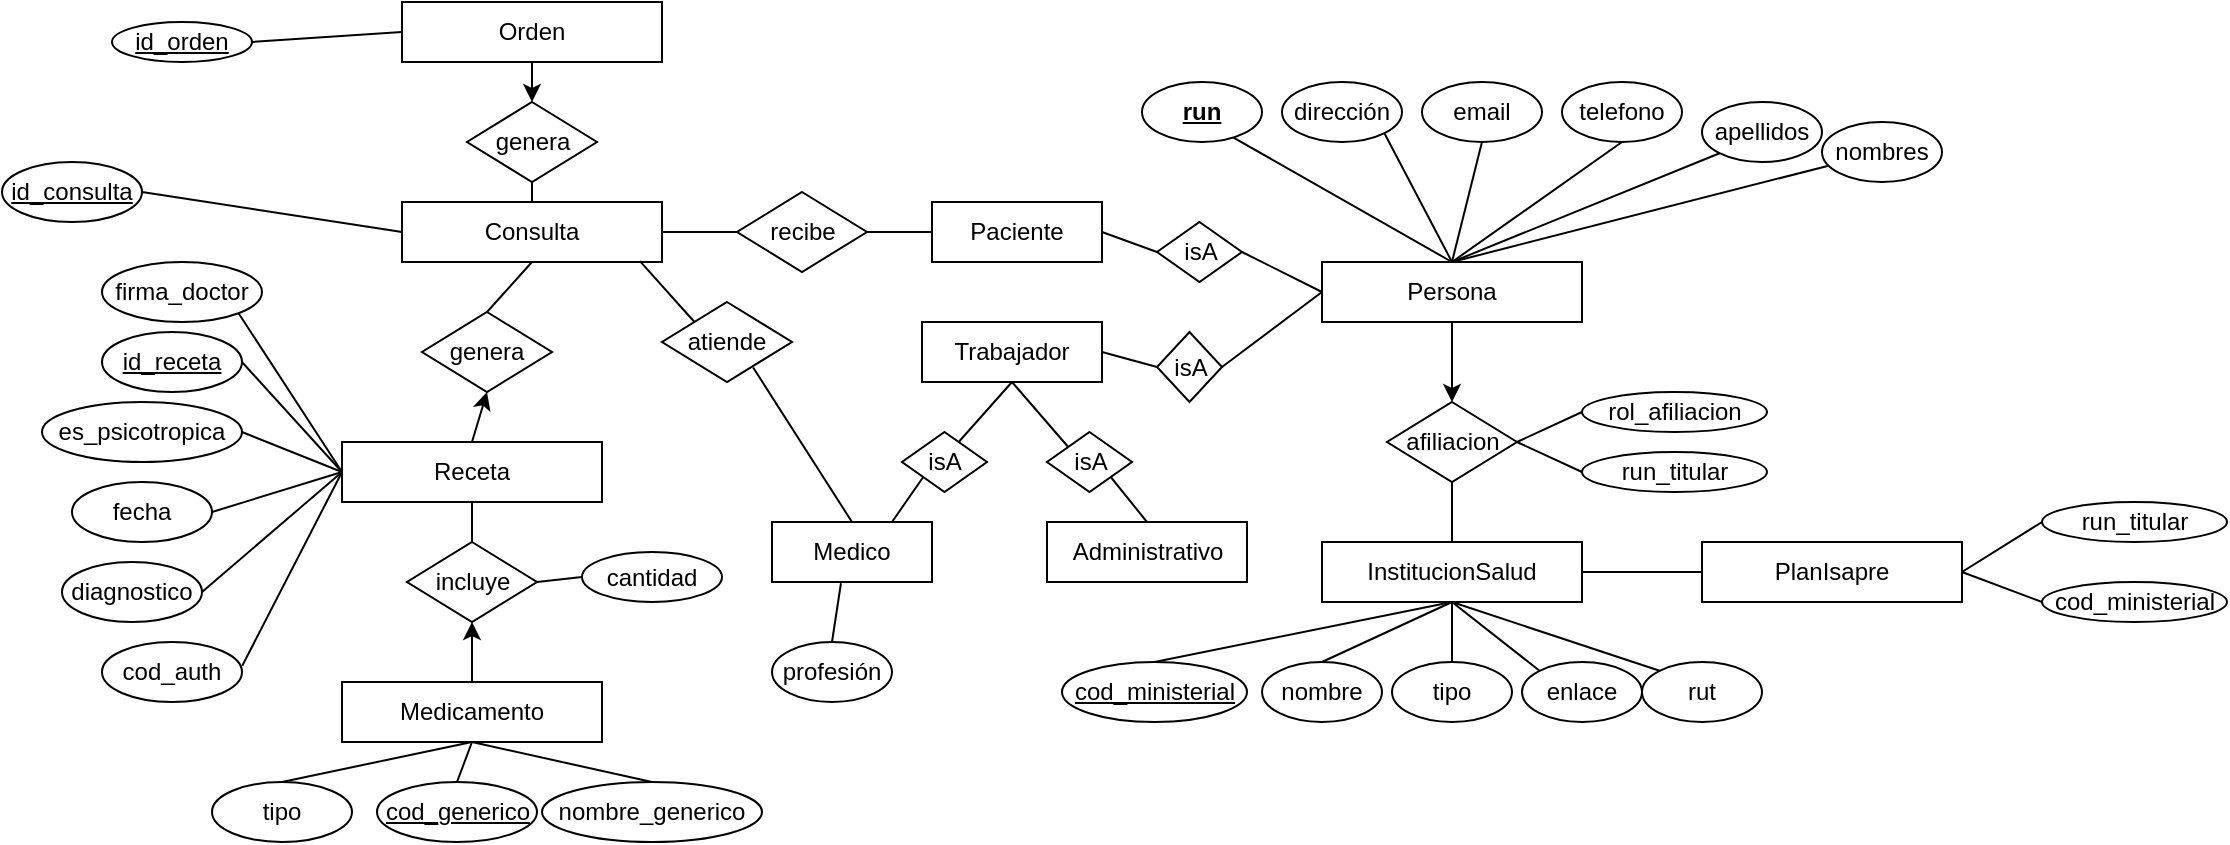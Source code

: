 <mxfile version="28.2.0">
  <diagram name="Page-1" id="DN524RMUwQ7WPgMqwbZE">
    <mxGraphModel dx="1664" dy="1524" grid="1" gridSize="10" guides="1" tooltips="1" connect="1" arrows="1" fold="1" page="1" pageScale="1" pageWidth="850" pageHeight="1100" math="0" shadow="0">
      <root>
        <mxCell id="0" />
        <mxCell id="1" parent="0" />
        <mxCell id="L2retvXBdDTu2Oa6Wr-E-1" value="Persona" style="rounded=0;whiteSpace=wrap;html=1;" vertex="1" parent="1">
          <mxGeometry x="330" y="110" width="130" height="30" as="geometry" />
        </mxCell>
        <mxCell id="L2retvXBdDTu2Oa6Wr-E-2" value="" style="endArrow=none;html=1;rounded=0;exitX=0.5;exitY=0;exitDx=0;exitDy=0;" edge="1" parent="1" source="L2retvXBdDTu2Oa6Wr-E-1" target="L2retvXBdDTu2Oa6Wr-E-3">
          <mxGeometry width="50" height="50" relative="1" as="geometry">
            <mxPoint x="500" y="250" as="sourcePoint" />
            <mxPoint x="620" y="80" as="targetPoint" />
          </mxGeometry>
        </mxCell>
        <mxCell id="L2retvXBdDTu2Oa6Wr-E-3" value="nombres" style="ellipse;whiteSpace=wrap;html=1;" vertex="1" parent="1">
          <mxGeometry x="580" y="40" width="60" height="30" as="geometry" />
        </mxCell>
        <mxCell id="L2retvXBdDTu2Oa6Wr-E-4" value="" style="endArrow=none;html=1;rounded=0;exitX=0.5;exitY=0;exitDx=0;exitDy=0;entryX=0;entryY=1;entryDx=0;entryDy=0;" edge="1" parent="1" source="L2retvXBdDTu2Oa6Wr-E-1" target="L2retvXBdDTu2Oa6Wr-E-5">
          <mxGeometry width="50" height="50" relative="1" as="geometry">
            <mxPoint x="430" y="115" as="sourcePoint" />
            <mxPoint x="510" y="70" as="targetPoint" />
          </mxGeometry>
        </mxCell>
        <mxCell id="L2retvXBdDTu2Oa6Wr-E-5" value="apellidos" style="ellipse;whiteSpace=wrap;html=1;" vertex="1" parent="1">
          <mxGeometry x="520" y="30" width="60" height="30" as="geometry" />
        </mxCell>
        <mxCell id="L2retvXBdDTu2Oa6Wr-E-6" value="" style="endArrow=none;html=1;rounded=0;exitX=0.5;exitY=0;exitDx=0;exitDy=0;entryX=0.5;entryY=1;entryDx=0;entryDy=0;" edge="1" parent="1" source="L2retvXBdDTu2Oa6Wr-E-1" target="L2retvXBdDTu2Oa6Wr-E-11">
          <mxGeometry width="50" height="50" relative="1" as="geometry">
            <mxPoint x="440" y="210" as="sourcePoint" />
            <mxPoint x="420" y="70" as="targetPoint" />
          </mxGeometry>
        </mxCell>
        <mxCell id="L2retvXBdDTu2Oa6Wr-E-7" value="" style="endArrow=none;html=1;rounded=0;exitX=0.5;exitY=0;exitDx=0;exitDy=0;entryX=1;entryY=1;entryDx=0;entryDy=0;" edge="1" parent="1" source="L2retvXBdDTu2Oa6Wr-E-1" target="L2retvXBdDTu2Oa6Wr-E-13">
          <mxGeometry width="50" height="50" relative="1" as="geometry">
            <mxPoint x="520" y="260" as="sourcePoint" />
            <mxPoint x="645" y="220" as="targetPoint" />
          </mxGeometry>
        </mxCell>
        <mxCell id="L2retvXBdDTu2Oa6Wr-E-8" value="" style="endArrow=none;html=1;rounded=0;exitX=0.5;exitY=0;exitDx=0;exitDy=0;entryX=0.755;entryY=0.918;entryDx=0;entryDy=0;entryPerimeter=0;" edge="1" parent="1" source="L2retvXBdDTu2Oa6Wr-E-1" target="L2retvXBdDTu2Oa6Wr-E-15">
          <mxGeometry width="50" height="50" relative="1" as="geometry">
            <mxPoint x="480" y="280" as="sourcePoint" />
            <mxPoint x="200" y="70" as="targetPoint" />
          </mxGeometry>
        </mxCell>
        <mxCell id="L2retvXBdDTu2Oa6Wr-E-9" value="" style="endArrow=none;html=1;rounded=0;exitX=0.431;exitY=1.021;exitDx=0;exitDy=0;entryX=0.5;entryY=0;entryDx=0;entryDy=0;exitPerimeter=0;" edge="1" parent="1" source="L2retvXBdDTu2Oa6Wr-E-22" target="L2retvXBdDTu2Oa6Wr-E-14">
          <mxGeometry width="50" height="50" relative="1" as="geometry">
            <mxPoint x="480" y="280" as="sourcePoint" />
            <mxPoint x="605" y="240" as="targetPoint" />
          </mxGeometry>
        </mxCell>
        <mxCell id="L2retvXBdDTu2Oa6Wr-E-10" value="" style="endArrow=none;html=1;rounded=0;exitX=0.5;exitY=0;exitDx=0;exitDy=0;entryX=0.5;entryY=1;entryDx=0;entryDy=0;" edge="1" parent="1" source="L2retvXBdDTu2Oa6Wr-E-1" target="L2retvXBdDTu2Oa6Wr-E-12">
          <mxGeometry width="50" height="50" relative="1" as="geometry">
            <mxPoint x="400" y="290" as="sourcePoint" />
            <mxPoint x="370" y="60" as="targetPoint" />
          </mxGeometry>
        </mxCell>
        <mxCell id="L2retvXBdDTu2Oa6Wr-E-11" value="telefono" style="ellipse;whiteSpace=wrap;html=1;" vertex="1" parent="1">
          <mxGeometry x="450" y="20" width="60" height="30" as="geometry" />
        </mxCell>
        <mxCell id="L2retvXBdDTu2Oa6Wr-E-12" value="email" style="ellipse;whiteSpace=wrap;html=1;" vertex="1" parent="1">
          <mxGeometry x="380" y="20" width="60" height="30" as="geometry" />
        </mxCell>
        <mxCell id="L2retvXBdDTu2Oa6Wr-E-13" value="dirección" style="ellipse;whiteSpace=wrap;html=1;" vertex="1" parent="1">
          <mxGeometry x="310" y="20" width="60" height="30" as="geometry" />
        </mxCell>
        <mxCell id="L2retvXBdDTu2Oa6Wr-E-14" value="profesión" style="ellipse;whiteSpace=wrap;html=1;" vertex="1" parent="1">
          <mxGeometry x="55" y="300" width="60" height="30" as="geometry" />
        </mxCell>
        <mxCell id="L2retvXBdDTu2Oa6Wr-E-15" value="&lt;b&gt;&lt;u&gt;run&lt;/u&gt;&lt;/b&gt;" style="ellipse;whiteSpace=wrap;html=1;" vertex="1" parent="1">
          <mxGeometry x="240" y="20" width="60" height="30" as="geometry" />
        </mxCell>
        <mxCell id="L2retvXBdDTu2Oa6Wr-E-16" value="" style="endArrow=none;html=1;rounded=0;entryX=0;entryY=0.5;entryDx=0;entryDy=0;exitX=1;exitY=0.5;exitDx=0;exitDy=0;" edge="1" parent="1" source="L2retvXBdDTu2Oa6Wr-E-122" target="L2retvXBdDTu2Oa6Wr-E-1">
          <mxGeometry width="50" height="50" relative="1" as="geometry">
            <mxPoint x="310" y="190" as="sourcePoint" />
            <mxPoint x="780" y="160" as="targetPoint" />
          </mxGeometry>
        </mxCell>
        <mxCell id="L2retvXBdDTu2Oa6Wr-E-17" value="Trabajador" style="rounded=0;whiteSpace=wrap;html=1;" vertex="1" parent="1">
          <mxGeometry x="130" y="140" width="90" height="30" as="geometry" />
        </mxCell>
        <mxCell id="L2retvXBdDTu2Oa6Wr-E-18" value="" style="endArrow=none;html=1;rounded=0;entryX=0;entryY=0.5;entryDx=0;entryDy=0;exitX=1;exitY=0.5;exitDx=0;exitDy=0;" edge="1" parent="1" source="L2retvXBdDTu2Oa6Wr-E-120" target="L2retvXBdDTu2Oa6Wr-E-1">
          <mxGeometry width="50" height="50" relative="1" as="geometry">
            <mxPoint x="480" y="190" as="sourcePoint" />
            <mxPoint x="575" y="160" as="targetPoint" />
          </mxGeometry>
        </mxCell>
        <mxCell id="L2retvXBdDTu2Oa6Wr-E-19" value="Paciente" style="rounded=0;whiteSpace=wrap;html=1;" vertex="1" parent="1">
          <mxGeometry x="135" y="80" width="85" height="30" as="geometry" />
        </mxCell>
        <mxCell id="L2retvXBdDTu2Oa6Wr-E-21" value="" style="endArrow=none;html=1;rounded=0;exitX=0;exitY=0;exitDx=0;exitDy=0;entryX=0.5;entryY=1;entryDx=0;entryDy=0;" edge="1" parent="1" source="L2retvXBdDTu2Oa6Wr-E-126" target="L2retvXBdDTu2Oa6Wr-E-17">
          <mxGeometry width="50" height="50" relative="1" as="geometry">
            <mxPoint x="380" y="250" as="sourcePoint" />
            <mxPoint x="180" y="200" as="targetPoint" />
          </mxGeometry>
        </mxCell>
        <mxCell id="L2retvXBdDTu2Oa6Wr-E-22" value="Medico" style="rounded=0;whiteSpace=wrap;html=1;" vertex="1" parent="1">
          <mxGeometry x="55" y="240" width="80" height="30" as="geometry" />
        </mxCell>
        <mxCell id="L2retvXBdDTu2Oa6Wr-E-23" value="Administrativo" style="rounded=0;whiteSpace=wrap;html=1;" vertex="1" parent="1">
          <mxGeometry x="192.5" y="240" width="100" height="30" as="geometry" />
        </mxCell>
        <mxCell id="L2retvXBdDTu2Oa6Wr-E-24" value="" style="endArrow=none;html=1;rounded=0;entryX=0.5;entryY=1;entryDx=0;entryDy=0;exitX=0.75;exitY=0;exitDx=0;exitDy=0;" edge="1" parent="1" source="L2retvXBdDTu2Oa6Wr-E-124" target="L2retvXBdDTu2Oa6Wr-E-17">
          <mxGeometry width="50" height="50" relative="1" as="geometry">
            <mxPoint x="333" y="250" as="sourcePoint" />
            <mxPoint x="290" y="220" as="targetPoint" />
          </mxGeometry>
        </mxCell>
        <mxCell id="L2retvXBdDTu2Oa6Wr-E-27" value="InstitucionSalud" style="rounded=0;whiteSpace=wrap;html=1;" vertex="1" parent="1">
          <mxGeometry x="330" y="250" width="130" height="30" as="geometry" />
        </mxCell>
        <mxCell id="L2retvXBdDTu2Oa6Wr-E-28" value="" style="endArrow=none;html=1;rounded=0;entryX=0.5;entryY=1;entryDx=0;entryDy=0;exitX=0.5;exitY=0;exitDx=0;exitDy=0;" edge="1" parent="1" source="L2retvXBdDTu2Oa6Wr-E-29" target="L2retvXBdDTu2Oa6Wr-E-27">
          <mxGeometry width="50" height="50" relative="1" as="geometry">
            <mxPoint x="290" y="260" as="sourcePoint" />
            <mxPoint x="400" y="320" as="targetPoint" />
          </mxGeometry>
        </mxCell>
        <mxCell id="L2retvXBdDTu2Oa6Wr-E-29" value="&lt;u&gt;cod_ministerial&lt;/u&gt;" style="ellipse;whiteSpace=wrap;html=1;" vertex="1" parent="1">
          <mxGeometry x="200" y="310" width="92.5" height="30" as="geometry" />
        </mxCell>
        <mxCell id="L2retvXBdDTu2Oa6Wr-E-30" value="nombre" style="ellipse;whiteSpace=wrap;html=1;" vertex="1" parent="1">
          <mxGeometry x="300" y="310" width="60" height="30" as="geometry" />
        </mxCell>
        <mxCell id="L2retvXBdDTu2Oa6Wr-E-31" value="tipo" style="ellipse;whiteSpace=wrap;html=1;" vertex="1" parent="1">
          <mxGeometry x="365" y="310" width="60" height="30" as="geometry" />
        </mxCell>
        <mxCell id="L2retvXBdDTu2Oa6Wr-E-32" value="enlace" style="ellipse;whiteSpace=wrap;html=1;" vertex="1" parent="1">
          <mxGeometry x="430" y="310" width="60" height="30" as="geometry" />
        </mxCell>
        <mxCell id="L2retvXBdDTu2Oa6Wr-E-33" value="rut" style="ellipse;whiteSpace=wrap;html=1;" vertex="1" parent="1">
          <mxGeometry x="490" y="310" width="60" height="30" as="geometry" />
        </mxCell>
        <mxCell id="L2retvXBdDTu2Oa6Wr-E-34" value="" style="endArrow=none;html=1;rounded=0;entryX=0.5;entryY=1;entryDx=0;entryDy=0;exitX=0.5;exitY=0;exitDx=0;exitDy=0;" edge="1" parent="1" source="L2retvXBdDTu2Oa6Wr-E-30" target="L2retvXBdDTu2Oa6Wr-E-27">
          <mxGeometry width="50" height="50" relative="1" as="geometry">
            <mxPoint x="410" y="270" as="sourcePoint" />
            <mxPoint x="550" y="250" as="targetPoint" />
          </mxGeometry>
        </mxCell>
        <mxCell id="L2retvXBdDTu2Oa6Wr-E-35" value="" style="endArrow=none;html=1;rounded=0;entryX=0.5;entryY=1;entryDx=0;entryDy=0;exitX=0.5;exitY=0;exitDx=0;exitDy=0;" edge="1" parent="1" source="L2retvXBdDTu2Oa6Wr-E-31" target="L2retvXBdDTu2Oa6Wr-E-27">
          <mxGeometry width="50" height="50" relative="1" as="geometry">
            <mxPoint x="370" y="260" as="sourcePoint" />
            <mxPoint x="425" y="240" as="targetPoint" />
          </mxGeometry>
        </mxCell>
        <mxCell id="L2retvXBdDTu2Oa6Wr-E-36" value="" style="endArrow=none;html=1;rounded=0;entryX=0.5;entryY=1;entryDx=0;entryDy=0;exitX=0;exitY=0;exitDx=0;exitDy=0;" edge="1" parent="1" source="L2retvXBdDTu2Oa6Wr-E-32" target="L2retvXBdDTu2Oa6Wr-E-27">
          <mxGeometry width="50" height="50" relative="1" as="geometry">
            <mxPoint x="445" y="260" as="sourcePoint" />
            <mxPoint x="430" y="240" as="targetPoint" />
          </mxGeometry>
        </mxCell>
        <mxCell id="L2retvXBdDTu2Oa6Wr-E-37" value="" style="endArrow=none;html=1;rounded=0;entryX=0.5;entryY=1;entryDx=0;entryDy=0;exitX=0;exitY=0;exitDx=0;exitDy=0;" edge="1" parent="1" source="L2retvXBdDTu2Oa6Wr-E-33" target="L2retvXBdDTu2Oa6Wr-E-27">
          <mxGeometry width="50" height="50" relative="1" as="geometry">
            <mxPoint x="514" y="274" as="sourcePoint" />
            <mxPoint x="450" y="250" as="targetPoint" />
          </mxGeometry>
        </mxCell>
        <mxCell id="L2retvXBdDTu2Oa6Wr-E-38" value="afiliacion" style="rhombus;whiteSpace=wrap;html=1;" vertex="1" parent="1">
          <mxGeometry x="362.5" y="180" width="65" height="40" as="geometry" />
        </mxCell>
        <mxCell id="L2retvXBdDTu2Oa6Wr-E-46" value="Consulta" style="rounded=0;whiteSpace=wrap;html=1;" vertex="1" parent="1">
          <mxGeometry x="-130" y="80" width="130" height="30" as="geometry" />
        </mxCell>
        <mxCell id="L2retvXBdDTu2Oa6Wr-E-48" value="&lt;u&gt;id_consulta&lt;/u&gt;" style="ellipse;whiteSpace=wrap;html=1;" vertex="1" parent="1">
          <mxGeometry x="-330" y="60" width="70" height="30" as="geometry" />
        </mxCell>
        <mxCell id="L2retvXBdDTu2Oa6Wr-E-52" value="atiende" style="rhombus;whiteSpace=wrap;html=1;" vertex="1" parent="1">
          <mxGeometry y="130" width="65" height="40" as="geometry" />
        </mxCell>
        <mxCell id="L2retvXBdDTu2Oa6Wr-E-53" value="" style="endArrow=none;html=1;rounded=0;entryX=0.701;entryY=0.818;entryDx=0;entryDy=0;exitX=0.5;exitY=0;exitDx=0;exitDy=0;entryPerimeter=0;" edge="1" parent="1" source="L2retvXBdDTu2Oa6Wr-E-22" target="L2retvXBdDTu2Oa6Wr-E-52">
          <mxGeometry width="50" height="50" relative="1" as="geometry">
            <mxPoint x="90" y="185" as="sourcePoint" />
            <mxPoint x="130" y="150" as="targetPoint" />
          </mxGeometry>
        </mxCell>
        <mxCell id="L2retvXBdDTu2Oa6Wr-E-54" value="" style="endArrow=none;html=1;rounded=0;entryX=0;entryY=0;entryDx=0;entryDy=0;exitX=0.915;exitY=0.986;exitDx=0;exitDy=0;exitPerimeter=0;" edge="1" parent="1" source="L2retvXBdDTu2Oa6Wr-E-46" target="L2retvXBdDTu2Oa6Wr-E-52">
          <mxGeometry width="50" height="50" relative="1" as="geometry">
            <mxPoint x="96" y="150" as="sourcePoint" />
            <mxPoint x="70" y="130" as="targetPoint" />
          </mxGeometry>
        </mxCell>
        <mxCell id="L2retvXBdDTu2Oa6Wr-E-56" value="recibe" style="rhombus;whiteSpace=wrap;html=1;" vertex="1" parent="1">
          <mxGeometry x="37.5" y="75" width="65" height="40" as="geometry" />
        </mxCell>
        <mxCell id="L2retvXBdDTu2Oa6Wr-E-57" value="" style="endArrow=none;html=1;rounded=0;entryX=1;entryY=0.5;entryDx=0;entryDy=0;exitX=0;exitY=0.5;exitDx=0;exitDy=0;" edge="1" parent="1" source="L2retvXBdDTu2Oa6Wr-E-19" target="L2retvXBdDTu2Oa6Wr-E-56">
          <mxGeometry width="50" height="50" relative="1" as="geometry">
            <mxPoint x="116" y="150" as="sourcePoint" />
            <mxPoint x="90" y="130" as="targetPoint" />
          </mxGeometry>
        </mxCell>
        <mxCell id="L2retvXBdDTu2Oa6Wr-E-58" value="" style="endArrow=none;html=1;rounded=0;entryX=0;entryY=0.5;entryDx=0;entryDy=0;exitX=1;exitY=0.5;exitDx=0;exitDy=0;" edge="1" parent="1" source="L2retvXBdDTu2Oa6Wr-E-46" target="L2retvXBdDTu2Oa6Wr-E-56">
          <mxGeometry width="50" height="50" relative="1" as="geometry">
            <mxPoint x="142" y="90" as="sourcePoint" />
            <mxPoint x="110" y="90" as="targetPoint" />
          </mxGeometry>
        </mxCell>
        <mxCell id="L2retvXBdDTu2Oa6Wr-E-59" value="" style="endArrow=none;html=1;rounded=0;exitX=1;exitY=0.5;exitDx=0;exitDy=0;entryX=0;entryY=0.5;entryDx=0;entryDy=0;" edge="1" parent="1" source="L2retvXBdDTu2Oa6Wr-E-48" target="L2retvXBdDTu2Oa6Wr-E-46">
          <mxGeometry width="50" height="50" relative="1" as="geometry">
            <mxPoint x="-108" y="109" as="sourcePoint" />
            <mxPoint x="-120" y="50" as="targetPoint" />
          </mxGeometry>
        </mxCell>
        <mxCell id="L2retvXBdDTu2Oa6Wr-E-63" value="Receta" style="rounded=0;whiteSpace=wrap;html=1;" vertex="1" parent="1">
          <mxGeometry x="-160" y="200" width="130" height="30" as="geometry" />
        </mxCell>
        <mxCell id="L2retvXBdDTu2Oa6Wr-E-64" value="" style="endArrow=none;html=1;rounded=0;exitX=1.002;exitY=0.395;exitDx=0;exitDy=0;entryX=0;entryY=0.5;entryDx=0;entryDy=0;exitPerimeter=0;" edge="1" parent="1" source="L2retvXBdDTu2Oa6Wr-E-71" target="L2retvXBdDTu2Oa6Wr-E-63">
          <mxGeometry width="50" height="50" relative="1" as="geometry">
            <mxPoint x="-130" y="300" as="sourcePoint" />
            <mxPoint x="-90" y="260" as="targetPoint" />
          </mxGeometry>
        </mxCell>
        <mxCell id="L2retvXBdDTu2Oa6Wr-E-65" value="&lt;u&gt;id_receta&lt;/u&gt;" style="ellipse;whiteSpace=wrap;html=1;" vertex="1" parent="1">
          <mxGeometry x="-280" y="145" width="70" height="30" as="geometry" />
        </mxCell>
        <mxCell id="L2retvXBdDTu2Oa6Wr-E-68" value="fecha" style="ellipse;whiteSpace=wrap;html=1;" vertex="1" parent="1">
          <mxGeometry x="-295" y="220" width="70" height="30" as="geometry" />
        </mxCell>
        <mxCell id="L2retvXBdDTu2Oa6Wr-E-69" value="diagnostico" style="ellipse;whiteSpace=wrap;html=1;" vertex="1" parent="1">
          <mxGeometry x="-300" y="260" width="70" height="30" as="geometry" />
        </mxCell>
        <mxCell id="L2retvXBdDTu2Oa6Wr-E-70" value="es_psicotropica" style="ellipse;whiteSpace=wrap;html=1;" vertex="1" parent="1">
          <mxGeometry x="-310" y="180" width="100" height="30" as="geometry" />
        </mxCell>
        <mxCell id="L2retvXBdDTu2Oa6Wr-E-71" value="cod_auth" style="ellipse;whiteSpace=wrap;html=1;" vertex="1" parent="1">
          <mxGeometry x="-280" y="300" width="70" height="30" as="geometry" />
        </mxCell>
        <mxCell id="L2retvXBdDTu2Oa6Wr-E-72" value="firma_doctor" style="ellipse;whiteSpace=wrap;html=1;" vertex="1" parent="1">
          <mxGeometry x="-280" y="110" width="80" height="30" as="geometry" />
        </mxCell>
        <mxCell id="L2retvXBdDTu2Oa6Wr-E-73" value="Medicamento" style="rounded=0;whiteSpace=wrap;html=1;" vertex="1" parent="1">
          <mxGeometry x="-160" y="320" width="130" height="30" as="geometry" />
        </mxCell>
        <mxCell id="L2retvXBdDTu2Oa6Wr-E-74" value="&lt;u&gt;cod_generico&lt;/u&gt;" style="ellipse;whiteSpace=wrap;html=1;" vertex="1" parent="1">
          <mxGeometry x="-142.5" y="370" width="80" height="30" as="geometry" />
        </mxCell>
        <mxCell id="L2retvXBdDTu2Oa6Wr-E-75" value="nombre_generico" style="ellipse;whiteSpace=wrap;html=1;" vertex="1" parent="1">
          <mxGeometry x="-60" y="370" width="110" height="30" as="geometry" />
        </mxCell>
        <mxCell id="L2retvXBdDTu2Oa6Wr-E-76" value="tipo" style="ellipse;whiteSpace=wrap;html=1;" vertex="1" parent="1">
          <mxGeometry x="-225" y="370" width="70" height="30" as="geometry" />
        </mxCell>
        <mxCell id="L2retvXBdDTu2Oa6Wr-E-77" value="genera" style="rhombus;whiteSpace=wrap;html=1;" vertex="1" parent="1">
          <mxGeometry x="-120" y="135" width="65" height="40" as="geometry" />
        </mxCell>
        <mxCell id="L2retvXBdDTu2Oa6Wr-E-78" value="" style="endArrow=none;html=1;rounded=0;exitX=0.5;exitY=1;exitDx=0;exitDy=0;entryX=0.5;entryY=0;entryDx=0;entryDy=0;" edge="1" parent="1" source="L2retvXBdDTu2Oa6Wr-E-46" target="L2retvXBdDTu2Oa6Wr-E-77">
          <mxGeometry width="50" height="50" relative="1" as="geometry">
            <mxPoint x="-80" y="210" as="sourcePoint" />
            <mxPoint x="-45" y="140" as="targetPoint" />
          </mxGeometry>
        </mxCell>
        <mxCell id="L2retvXBdDTu2Oa6Wr-E-80" value="" style="endArrow=none;html=1;rounded=0;exitX=1;exitY=0.5;exitDx=0;exitDy=0;entryX=0;entryY=0.5;entryDx=0;entryDy=0;" edge="1" parent="1" source="L2retvXBdDTu2Oa6Wr-E-69" target="L2retvXBdDTu2Oa6Wr-E-63">
          <mxGeometry width="50" height="50" relative="1" as="geometry">
            <mxPoint x="-150" y="367" as="sourcePoint" />
            <mxPoint x="-100" y="270" as="targetPoint" />
          </mxGeometry>
        </mxCell>
        <mxCell id="L2retvXBdDTu2Oa6Wr-E-81" value="" style="endArrow=none;html=1;rounded=0;exitX=1;exitY=0.5;exitDx=0;exitDy=0;entryX=0;entryY=0.5;entryDx=0;entryDy=0;" edge="1" parent="1" source="L2retvXBdDTu2Oa6Wr-E-68" target="L2retvXBdDTu2Oa6Wr-E-63">
          <mxGeometry width="50" height="50" relative="1" as="geometry">
            <mxPoint x="-200" y="280" as="sourcePoint" />
            <mxPoint x="-130" y="220" as="targetPoint" />
          </mxGeometry>
        </mxCell>
        <mxCell id="L2retvXBdDTu2Oa6Wr-E-82" value="" style="endArrow=none;html=1;rounded=0;exitX=1;exitY=0.5;exitDx=0;exitDy=0;entryX=0;entryY=0.5;entryDx=0;entryDy=0;" edge="1" parent="1" source="L2retvXBdDTu2Oa6Wr-E-70" target="L2retvXBdDTu2Oa6Wr-E-63">
          <mxGeometry width="50" height="50" relative="1" as="geometry">
            <mxPoint x="-180" y="210" as="sourcePoint" />
            <mxPoint x="-115" y="190" as="targetPoint" />
          </mxGeometry>
        </mxCell>
        <mxCell id="L2retvXBdDTu2Oa6Wr-E-83" value="" style="endArrow=none;html=1;rounded=0;exitX=1;exitY=0.5;exitDx=0;exitDy=0;entryX=0;entryY=0.5;entryDx=0;entryDy=0;" edge="1" parent="1" source="L2retvXBdDTu2Oa6Wr-E-65" target="L2retvXBdDTu2Oa6Wr-E-63">
          <mxGeometry width="50" height="50" relative="1" as="geometry">
            <mxPoint x="-180" y="180" as="sourcePoint" />
            <mxPoint x="-130" y="200" as="targetPoint" />
          </mxGeometry>
        </mxCell>
        <mxCell id="L2retvXBdDTu2Oa6Wr-E-84" value="" style="endArrow=none;html=1;rounded=0;exitX=1;exitY=1;exitDx=0;exitDy=0;entryX=0;entryY=0.5;entryDx=0;entryDy=0;" edge="1" parent="1" source="L2retvXBdDTu2Oa6Wr-E-72" target="L2retvXBdDTu2Oa6Wr-E-63">
          <mxGeometry width="50" height="50" relative="1" as="geometry">
            <mxPoint x="-170" y="200" as="sourcePoint" />
            <mxPoint x="-120" y="255" as="targetPoint" />
          </mxGeometry>
        </mxCell>
        <mxCell id="L2retvXBdDTu2Oa6Wr-E-85" value="incluye" style="rhombus;whiteSpace=wrap;html=1;" vertex="1" parent="1">
          <mxGeometry x="-127.5" y="250" width="65" height="40" as="geometry" />
        </mxCell>
        <mxCell id="L2retvXBdDTu2Oa6Wr-E-86" value="" style="endArrow=none;html=1;rounded=0;exitX=0.5;exitY=1;exitDx=0;exitDy=0;entryX=0.5;entryY=0;entryDx=0;entryDy=0;" edge="1" parent="1" source="L2retvXBdDTu2Oa6Wr-E-63" target="L2retvXBdDTu2Oa6Wr-E-85">
          <mxGeometry width="50" height="50" relative="1" as="geometry">
            <mxPoint x="-60" y="250" as="sourcePoint" />
            <mxPoint x="-90" y="270" as="targetPoint" />
          </mxGeometry>
        </mxCell>
        <mxCell id="L2retvXBdDTu2Oa6Wr-E-89" value="" style="endArrow=none;html=1;rounded=0;exitX=0.5;exitY=1;exitDx=0;exitDy=0;entryX=0.5;entryY=0;entryDx=0;entryDy=0;" edge="1" parent="1" source="L2retvXBdDTu2Oa6Wr-E-73" target="L2retvXBdDTu2Oa6Wr-E-76">
          <mxGeometry width="50" height="50" relative="1" as="geometry">
            <mxPoint x="-140" y="360" as="sourcePoint" />
            <mxPoint x="-140" y="380" as="targetPoint" />
          </mxGeometry>
        </mxCell>
        <mxCell id="L2retvXBdDTu2Oa6Wr-E-90" value="" style="endArrow=none;html=1;rounded=0;exitX=0.5;exitY=1;exitDx=0;exitDy=0;entryX=0.5;entryY=0;entryDx=0;entryDy=0;" edge="1" parent="1" source="L2retvXBdDTu2Oa6Wr-E-73" target="L2retvXBdDTu2Oa6Wr-E-74">
          <mxGeometry width="50" height="50" relative="1" as="geometry">
            <mxPoint x="-15" y="350" as="sourcePoint" />
            <mxPoint x="-110" y="370" as="targetPoint" />
          </mxGeometry>
        </mxCell>
        <mxCell id="L2retvXBdDTu2Oa6Wr-E-91" value="" style="endArrow=none;html=1;rounded=0;exitX=0.5;exitY=1;exitDx=0;exitDy=0;entryX=0.5;entryY=0;entryDx=0;entryDy=0;" edge="1" parent="1" source="L2retvXBdDTu2Oa6Wr-E-73" target="L2retvXBdDTu2Oa6Wr-E-75">
          <mxGeometry width="50" height="50" relative="1" as="geometry">
            <mxPoint x="-53" y="360" as="sourcePoint" />
            <mxPoint x="-60" y="380" as="targetPoint" />
          </mxGeometry>
        </mxCell>
        <mxCell id="L2retvXBdDTu2Oa6Wr-E-92" value="cantidad" style="ellipse;whiteSpace=wrap;html=1;" vertex="1" parent="1">
          <mxGeometry x="-40" y="255" width="70" height="25" as="geometry" />
        </mxCell>
        <mxCell id="L2retvXBdDTu2Oa6Wr-E-93" value="" style="endArrow=none;html=1;rounded=0;entryX=1;entryY=0.5;entryDx=0;entryDy=0;exitX=0;exitY=0.5;exitDx=0;exitDy=0;" edge="1" parent="1" source="L2retvXBdDTu2Oa6Wr-E-92" target="L2retvXBdDTu2Oa6Wr-E-85">
          <mxGeometry width="50" height="50" relative="1" as="geometry">
            <mxPoint x="-40" y="250" as="sourcePoint" />
            <mxPoint x="-60" y="280" as="targetPoint" />
          </mxGeometry>
        </mxCell>
        <mxCell id="L2retvXBdDTu2Oa6Wr-E-95" value="" style="endArrow=none;html=1;rounded=0;exitX=1;exitY=0.5;exitDx=0;exitDy=0;entryX=0;entryY=0.5;entryDx=0;entryDy=0;" edge="1" parent="1" source="L2retvXBdDTu2Oa6Wr-E-38" target="L2retvXBdDTu2Oa6Wr-E-96">
          <mxGeometry width="50" height="50" relative="1" as="geometry">
            <mxPoint x="420" y="200" as="sourcePoint" />
            <mxPoint x="460" y="200" as="targetPoint" />
          </mxGeometry>
        </mxCell>
        <mxCell id="L2retvXBdDTu2Oa6Wr-E-96" value="rol_afiliacion" style="ellipse;whiteSpace=wrap;html=1;" vertex="1" parent="1">
          <mxGeometry x="460" y="175" width="92.5" height="20" as="geometry" />
        </mxCell>
        <mxCell id="L2retvXBdDTu2Oa6Wr-E-97" value="run_titular" style="ellipse;whiteSpace=wrap;html=1;" vertex="1" parent="1">
          <mxGeometry x="460" y="205" width="92.5" height="20" as="geometry" />
        </mxCell>
        <mxCell id="L2retvXBdDTu2Oa6Wr-E-98" value="" style="endArrow=none;html=1;rounded=0;exitX=1;exitY=0.5;exitDx=0;exitDy=0;entryX=0;entryY=0.5;entryDx=0;entryDy=0;" edge="1" parent="1" source="L2retvXBdDTu2Oa6Wr-E-38" target="L2retvXBdDTu2Oa6Wr-E-97">
          <mxGeometry width="50" height="50" relative="1" as="geometry">
            <mxPoint x="440" y="215" as="sourcePoint" />
            <mxPoint x="472" y="200" as="targetPoint" />
          </mxGeometry>
        </mxCell>
        <mxCell id="L2retvXBdDTu2Oa6Wr-E-99" value="" style="endArrow=none;html=1;rounded=0;entryX=0.5;entryY=0;entryDx=0;entryDy=0;exitX=0.5;exitY=1;exitDx=0;exitDy=0;" edge="1" parent="1" source="L2retvXBdDTu2Oa6Wr-E-100" target="L2retvXBdDTu2Oa6Wr-E-46">
          <mxGeometry width="50" height="50" relative="1" as="geometry">
            <mxPoint x="-65" y="60" as="sourcePoint" />
            <mxPoint x="-10" y="70" as="targetPoint" />
          </mxGeometry>
        </mxCell>
        <mxCell id="L2retvXBdDTu2Oa6Wr-E-100" value="genera" style="rhombus;whiteSpace=wrap;html=1;" vertex="1" parent="1">
          <mxGeometry x="-97.5" y="30" width="65" height="40" as="geometry" />
        </mxCell>
        <mxCell id="L2retvXBdDTu2Oa6Wr-E-102" value="Orden" style="rounded=0;whiteSpace=wrap;html=1;" vertex="1" parent="1">
          <mxGeometry x="-130" y="-20" width="130" height="30" as="geometry" />
        </mxCell>
        <mxCell id="L2retvXBdDTu2Oa6Wr-E-103" value="" style="endArrow=none;html=1;rounded=0;entryX=0;entryY=0.5;entryDx=0;entryDy=0;exitX=1;exitY=0.5;exitDx=0;exitDy=0;" edge="1" parent="1" source="L2retvXBdDTu2Oa6Wr-E-104" target="L2retvXBdDTu2Oa6Wr-E-102">
          <mxGeometry width="50" height="50" relative="1" as="geometry">
            <mxPoint x="-160" y="20" as="sourcePoint" />
            <mxPoint x="-40" y="50" as="targetPoint" />
          </mxGeometry>
        </mxCell>
        <mxCell id="L2retvXBdDTu2Oa6Wr-E-104" value="&lt;u&gt;id_orden&lt;/u&gt;&lt;span style=&quot;color: rgba(0, 0, 0, 0); font-family: monospace; font-size: 0px; text-align: start; text-wrap-mode: nowrap;&quot;&gt;%3CmxGraphModel%3E%3Croot%3E%3CmxCell%20id%3D%220%22%2F%3E%3CmxCell%20id%3D%221%22%20parent%3D%220%22%2F%3E%3CmxCell%20id%3D%222%22%20value%3D%22%26lt%3Bu%26gt%3Bid_consulta%26lt%3B%2Fu%26gt%3B%22%20style%3D%22ellipse%3BwhiteSpace%3Dwrap%3Bhtml%3D1%3B%22%20vertex%3D%221%22%20parent%3D%221%22%3E%3CmxGeometry%20x%3D%22-330%22%20y%3D%2260%22%20width%3D%2270%22%20height%3D%2230%22%20as%3D%22geometry%22%2F%3E%3C%2FmxCell%3E%3C%2Froot%3E%3C%2FmxGraphModel%3E&lt;/span&gt;" style="ellipse;whiteSpace=wrap;html=1;" vertex="1" parent="1">
          <mxGeometry x="-275" y="-10" width="70" height="20" as="geometry" />
        </mxCell>
        <mxCell id="L2retvXBdDTu2Oa6Wr-E-110" value="" style="endArrow=classic;html=1;rounded=0;exitX=0.5;exitY=0;exitDx=0;exitDy=0;entryX=0.5;entryY=1;entryDx=0;entryDy=0;" edge="1" parent="1" source="L2retvXBdDTu2Oa6Wr-E-63" target="L2retvXBdDTu2Oa6Wr-E-77">
          <mxGeometry width="50" height="50" relative="1" as="geometry">
            <mxPoint x="-70" y="170" as="sourcePoint" />
            <mxPoint x="-20" y="120" as="targetPoint" />
          </mxGeometry>
        </mxCell>
        <mxCell id="L2retvXBdDTu2Oa6Wr-E-111" value="" style="endArrow=classic;html=1;rounded=0;exitX=0.5;exitY=0;exitDx=0;exitDy=0;entryX=0.5;entryY=1;entryDx=0;entryDy=0;" edge="1" parent="1" source="L2retvXBdDTu2Oa6Wr-E-73" target="L2retvXBdDTu2Oa6Wr-E-85">
          <mxGeometry width="50" height="50" relative="1" as="geometry">
            <mxPoint x="-70" y="335" as="sourcePoint" />
            <mxPoint x="-62" y="310" as="targetPoint" />
          </mxGeometry>
        </mxCell>
        <mxCell id="L2retvXBdDTu2Oa6Wr-E-112" value="" style="endArrow=none;html=1;rounded=0;exitX=1;exitY=0.5;exitDx=0;exitDy=0;entryX=0;entryY=0.5;entryDx=0;entryDy=0;" edge="1" parent="1" source="L2retvXBdDTu2Oa6Wr-E-27" target="L2retvXBdDTu2Oa6Wr-E-113">
          <mxGeometry width="50" height="50" relative="1" as="geometry">
            <mxPoint x="410" y="230" as="sourcePoint" />
            <mxPoint x="510" y="265" as="targetPoint" />
          </mxGeometry>
        </mxCell>
        <mxCell id="L2retvXBdDTu2Oa6Wr-E-113" value="PlanIsapre" style="rounded=0;whiteSpace=wrap;html=1;" vertex="1" parent="1">
          <mxGeometry x="520" y="250" width="130" height="30" as="geometry" />
        </mxCell>
        <mxCell id="L2retvXBdDTu2Oa6Wr-E-114" value="run_titular" style="ellipse;whiteSpace=wrap;html=1;" vertex="1" parent="1">
          <mxGeometry x="690" y="230" width="92.5" height="20" as="geometry" />
        </mxCell>
        <mxCell id="L2retvXBdDTu2Oa6Wr-E-115" value="cod_ministerial" style="ellipse;whiteSpace=wrap;html=1;" vertex="1" parent="1">
          <mxGeometry x="690" y="270" width="92.5" height="20" as="geometry" />
        </mxCell>
        <mxCell id="L2retvXBdDTu2Oa6Wr-E-116" value="" style="endArrow=none;html=1;rounded=0;exitX=1;exitY=0.5;exitDx=0;exitDy=0;entryX=0;entryY=0.5;entryDx=0;entryDy=0;" edge="1" parent="1" source="L2retvXBdDTu2Oa6Wr-E-113" target="L2retvXBdDTu2Oa6Wr-E-114">
          <mxGeometry width="50" height="50" relative="1" as="geometry">
            <mxPoint x="660" y="250" as="sourcePoint" />
            <mxPoint x="692" y="240" as="targetPoint" />
          </mxGeometry>
        </mxCell>
        <mxCell id="L2retvXBdDTu2Oa6Wr-E-117" value="" style="endArrow=none;html=1;rounded=0;exitX=1;exitY=0.5;exitDx=0;exitDy=0;entryX=0;entryY=0.5;entryDx=0;entryDy=0;" edge="1" parent="1" source="L2retvXBdDTu2Oa6Wr-E-113" target="L2retvXBdDTu2Oa6Wr-E-115">
          <mxGeometry width="50" height="50" relative="1" as="geometry">
            <mxPoint x="670" y="315" as="sourcePoint" />
            <mxPoint x="710" y="290" as="targetPoint" />
          </mxGeometry>
        </mxCell>
        <mxCell id="L2retvXBdDTu2Oa6Wr-E-121" value="" style="endArrow=none;html=1;rounded=0;entryX=0;entryY=0.5;entryDx=0;entryDy=0;exitX=1;exitY=0.5;exitDx=0;exitDy=0;" edge="1" parent="1" source="L2retvXBdDTu2Oa6Wr-E-19" target="L2retvXBdDTu2Oa6Wr-E-120">
          <mxGeometry width="50" height="50" relative="1" as="geometry">
            <mxPoint x="220" y="95" as="sourcePoint" />
            <mxPoint x="330" y="125" as="targetPoint" />
          </mxGeometry>
        </mxCell>
        <mxCell id="L2retvXBdDTu2Oa6Wr-E-120" value="isA" style="rhombus;whiteSpace=wrap;html=1;" vertex="1" parent="1">
          <mxGeometry x="247.5" y="90" width="42.5" height="30" as="geometry" />
        </mxCell>
        <mxCell id="L2retvXBdDTu2Oa6Wr-E-122" value="isA" style="rhombus;whiteSpace=wrap;html=1;" vertex="1" parent="1">
          <mxGeometry x="247.5" y="145" width="32.5" height="35" as="geometry" />
        </mxCell>
        <mxCell id="L2retvXBdDTu2Oa6Wr-E-123" value="" style="endArrow=none;html=1;rounded=0;entryX=0;entryY=0.5;entryDx=0;entryDy=0;exitX=1;exitY=0.5;exitDx=0;exitDy=0;" edge="1" parent="1" source="L2retvXBdDTu2Oa6Wr-E-17" target="L2retvXBdDTu2Oa6Wr-E-122">
          <mxGeometry width="50" height="50" relative="1" as="geometry">
            <mxPoint x="230" y="210" as="sourcePoint" />
            <mxPoint x="268" y="170" as="targetPoint" />
          </mxGeometry>
        </mxCell>
        <mxCell id="L2retvXBdDTu2Oa6Wr-E-125" value="" style="endArrow=none;html=1;rounded=0;entryX=0;entryY=1;entryDx=0;entryDy=0;exitX=0.75;exitY=0;exitDx=0;exitDy=0;" edge="1" parent="1" source="L2retvXBdDTu2Oa6Wr-E-22" target="L2retvXBdDTu2Oa6Wr-E-124">
          <mxGeometry width="50" height="50" relative="1" as="geometry">
            <mxPoint x="115" y="240" as="sourcePoint" />
            <mxPoint x="175" y="170" as="targetPoint" />
          </mxGeometry>
        </mxCell>
        <mxCell id="L2retvXBdDTu2Oa6Wr-E-124" value="isA" style="rhombus;whiteSpace=wrap;html=1;" vertex="1" parent="1">
          <mxGeometry x="120" y="195" width="42.5" height="30" as="geometry" />
        </mxCell>
        <mxCell id="L2retvXBdDTu2Oa6Wr-E-127" value="" style="endArrow=none;html=1;rounded=0;exitX=0.5;exitY=0;exitDx=0;exitDy=0;entryX=1;entryY=1;entryDx=0;entryDy=0;" edge="1" parent="1" source="L2retvXBdDTu2Oa6Wr-E-23" target="L2retvXBdDTu2Oa6Wr-E-126">
          <mxGeometry width="50" height="50" relative="1" as="geometry">
            <mxPoint x="242" y="240" as="sourcePoint" />
            <mxPoint x="175" y="170" as="targetPoint" />
          </mxGeometry>
        </mxCell>
        <mxCell id="L2retvXBdDTu2Oa6Wr-E-126" value="isA" style="rhombus;whiteSpace=wrap;html=1;" vertex="1" parent="1">
          <mxGeometry x="192.5" y="195" width="42.5" height="30" as="geometry" />
        </mxCell>
        <mxCell id="L2retvXBdDTu2Oa6Wr-E-129" value="" style="endArrow=classic;html=1;rounded=0;entryX=0.5;entryY=0;entryDx=0;entryDy=0;exitX=0.5;exitY=1;exitDx=0;exitDy=0;" edge="1" parent="1" source="L2retvXBdDTu2Oa6Wr-E-1" target="L2retvXBdDTu2Oa6Wr-E-38">
          <mxGeometry width="50" height="50" relative="1" as="geometry">
            <mxPoint x="110" y="250" as="sourcePoint" />
            <mxPoint x="160" y="200" as="targetPoint" />
          </mxGeometry>
        </mxCell>
        <mxCell id="L2retvXBdDTu2Oa6Wr-E-130" value="" style="endArrow=none;html=1;rounded=0;entryX=0.5;entryY=1;entryDx=0;entryDy=0;exitX=0.5;exitY=0;exitDx=0;exitDy=0;" edge="1" parent="1" source="L2retvXBdDTu2Oa6Wr-E-27" target="L2retvXBdDTu2Oa6Wr-E-38">
          <mxGeometry width="50" height="50" relative="1" as="geometry">
            <mxPoint x="410" y="270" as="sourcePoint" />
            <mxPoint x="410" y="240" as="targetPoint" />
          </mxGeometry>
        </mxCell>
        <mxCell id="L2retvXBdDTu2Oa6Wr-E-131" value="" style="endArrow=classic;html=1;rounded=0;exitX=0.5;exitY=1;exitDx=0;exitDy=0;entryX=0.5;entryY=0;entryDx=0;entryDy=0;" edge="1" parent="1" source="L2retvXBdDTu2Oa6Wr-E-102" target="L2retvXBdDTu2Oa6Wr-E-100">
          <mxGeometry width="50" height="50" relative="1" as="geometry">
            <mxPoint x="20" y="55" as="sourcePoint" />
            <mxPoint x="28" y="30" as="targetPoint" />
          </mxGeometry>
        </mxCell>
      </root>
    </mxGraphModel>
  </diagram>
</mxfile>
